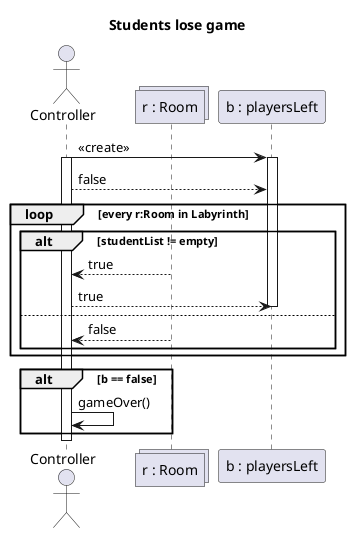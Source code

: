 @startuml Students lose game
title Students lose game

actor Controller as C
collections "r : Room" as r
participant "b : playersLeft" as b

C -> b : <<create>>
Activate C
Activate b
C --> b : false
loop every r:Room in Labyrinth
alt studentList != empty
r --> C : true
C --> b : true
Deactivate b
else
r --> C : false
end
end
alt b == false
C -> C : gameOver()
end
Deactivate C

@enduml